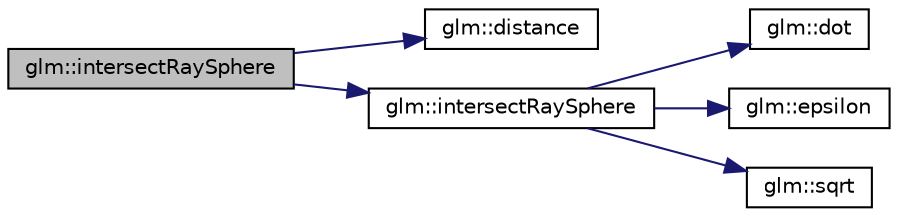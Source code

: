 digraph "glm::intersectRaySphere"
{
 // LATEX_PDF_SIZE
  edge [fontname="Helvetica",fontsize="10",labelfontname="Helvetica",labelfontsize="10"];
  node [fontname="Helvetica",fontsize="10",shape=record];
  rankdir="LR";
  Node1 [label="glm::intersectRaySphere",height=0.2,width=0.4,color="black", fillcolor="grey75", style="filled", fontcolor="black",tooltip=" "];
  Node1 -> Node2 [color="midnightblue",fontsize="10",style="solid",fontname="Helvetica"];
  Node2 [label="glm::distance",height=0.2,width=0.4,color="black", fillcolor="white", style="filled",URL="$group__core__func__geometric.html#ga7ca317dde0d7e94d920153554d4a02a8",tooltip=" "];
  Node1 -> Node3 [color="midnightblue",fontsize="10",style="solid",fontname="Helvetica"];
  Node3 [label="glm::intersectRaySphere",height=0.2,width=0.4,color="black", fillcolor="white", style="filled",URL="$group__gtx__intersect.html#gac88f8cd84c4bcb5b947d56acbbcfa56e",tooltip=" "];
  Node3 -> Node4 [color="midnightblue",fontsize="10",style="solid",fontname="Helvetica"];
  Node4 [label="glm::dot",height=0.2,width=0.4,color="black", fillcolor="white", style="filled",URL="$group__core__func__geometric.html#ga7dada304da2ba7dd3376ab4f178c3f6b",tooltip=" "];
  Node3 -> Node5 [color="midnightblue",fontsize="10",style="solid",fontname="Helvetica"];
  Node5 [label="glm::epsilon",height=0.2,width=0.4,color="black", fillcolor="white", style="filled",URL="$group__gtc__constants.html#ga2a1e57fc5592b69cfae84174cbfc9429",tooltip=" "];
  Node3 -> Node6 [color="midnightblue",fontsize="10",style="solid",fontname="Helvetica"];
  Node6 [label="glm::sqrt",height=0.2,width=0.4,color="black", fillcolor="white", style="filled",URL="$group__core__func__exponential.html#gae7ac2e44c14d4e8004098d0bfba6e2b8",tooltip=" "];
}
